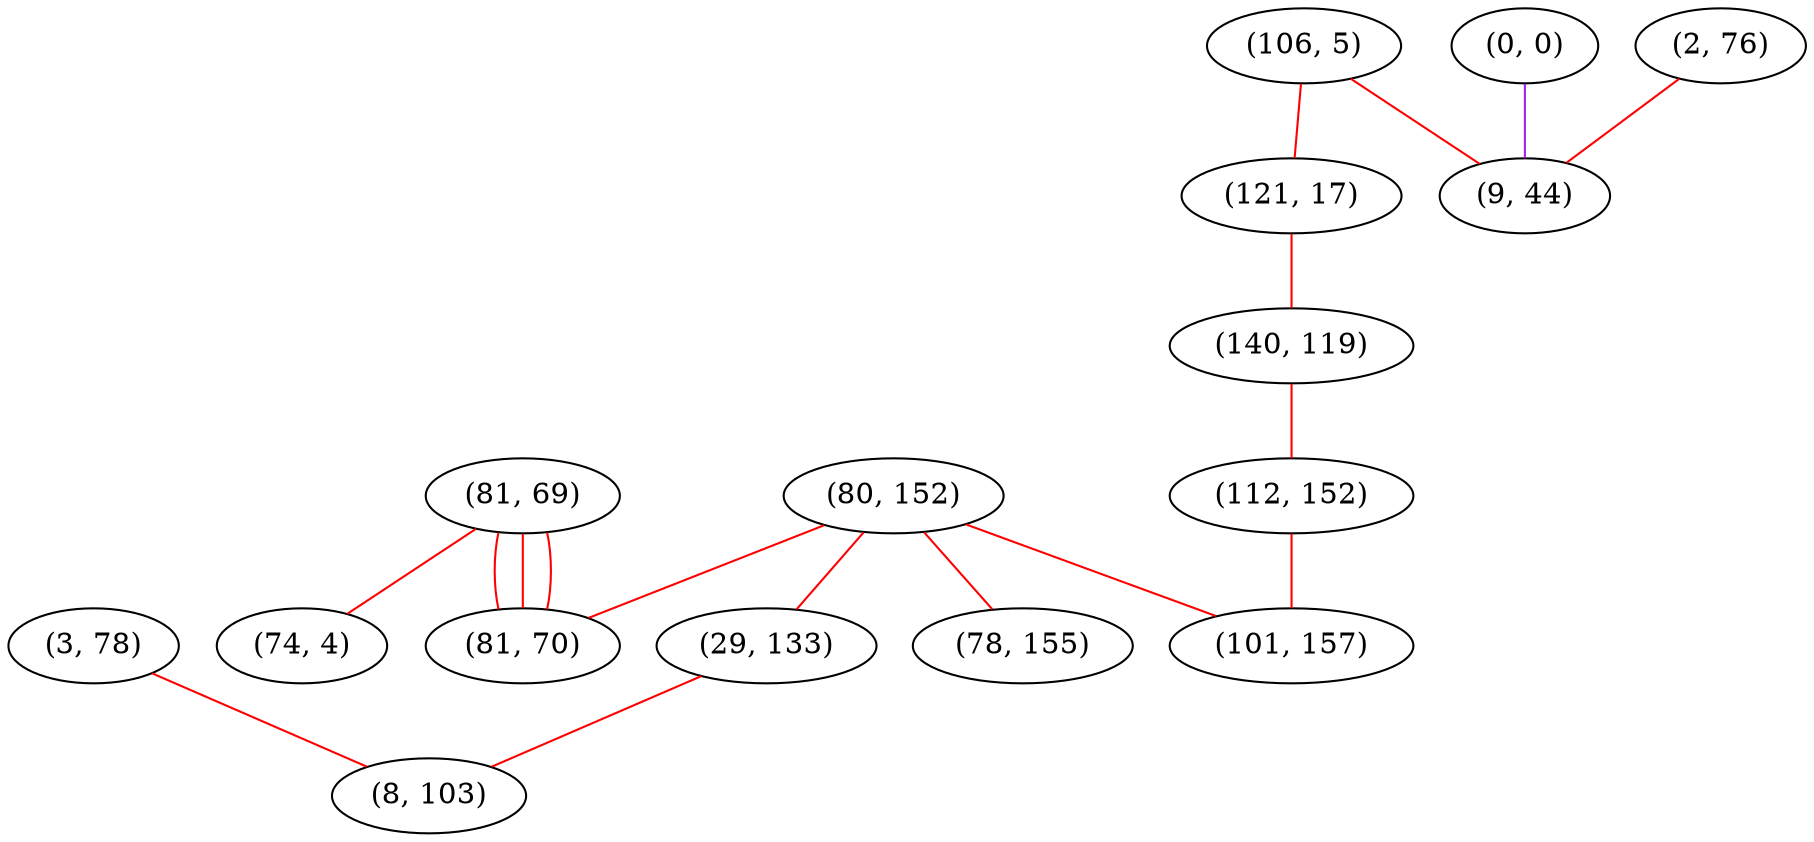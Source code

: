 graph "" {
"(3, 78)";
"(81, 69)";
"(106, 5)";
"(80, 152)";
"(81, 70)";
"(121, 17)";
"(29, 133)";
"(78, 155)";
"(0, 0)";
"(2, 76)";
"(8, 103)";
"(140, 119)";
"(112, 152)";
"(101, 157)";
"(9, 44)";
"(74, 4)";
"(3, 78)" -- "(8, 103)"  [color=red, key=0, weight=1];
"(81, 69)" -- "(81, 70)"  [color=red, key=0, weight=1];
"(81, 69)" -- "(81, 70)"  [color=red, key=1, weight=1];
"(81, 69)" -- "(81, 70)"  [color=red, key=2, weight=1];
"(81, 69)" -- "(74, 4)"  [color=red, key=0, weight=1];
"(106, 5)" -- "(121, 17)"  [color=red, key=0, weight=1];
"(106, 5)" -- "(9, 44)"  [color=red, key=0, weight=1];
"(80, 152)" -- "(78, 155)"  [color=red, key=0, weight=1];
"(80, 152)" -- "(81, 70)"  [color=red, key=0, weight=1];
"(80, 152)" -- "(101, 157)"  [color=red, key=0, weight=1];
"(80, 152)" -- "(29, 133)"  [color=red, key=0, weight=1];
"(121, 17)" -- "(140, 119)"  [color=red, key=0, weight=1];
"(29, 133)" -- "(8, 103)"  [color=red, key=0, weight=1];
"(0, 0)" -- "(9, 44)"  [color=purple, key=0, weight=4];
"(2, 76)" -- "(9, 44)"  [color=red, key=0, weight=1];
"(140, 119)" -- "(112, 152)"  [color=red, key=0, weight=1];
"(112, 152)" -- "(101, 157)"  [color=red, key=0, weight=1];
}
